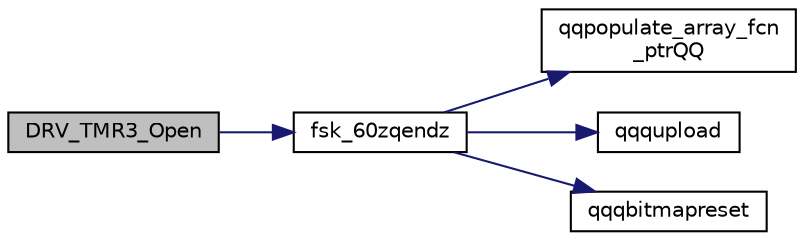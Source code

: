 digraph "DRV_TMR3_Open"
{
  edge [fontname="Helvetica",fontsize="10",labelfontname="Helvetica",labelfontsize="10"];
  node [fontname="Helvetica",fontsize="10",shape=record];
  rankdir="LR";
  Node384 [label="DRV_TMR3_Open",height=0.2,width=0.4,color="black", fillcolor="grey75", style="filled", fontcolor="black"];
  Node384 -> Node385 [color="midnightblue",fontsize="10",style="solid",fontname="Helvetica"];
  Node385 [label="fsk_60zqendz",height=0.2,width=0.4,color="black", fillcolor="white", style="filled",URL="$inszt__fsk_8c.html#a73251ccdc6214ed6ecbd699bd11a67f3"];
  Node385 -> Node386 [color="midnightblue",fontsize="10",style="solid",fontname="Helvetica"];
  Node386 [label="qqpopulate_array_fcn\l_ptrQQ",height=0.2,width=0.4,color="black", fillcolor="white", style="filled",URL="$inszt__fsk_8c.html#a4ad6fa1bb94fc1c3ac2dc30925106081"];
  Node385 -> Node387 [color="midnightblue",fontsize="10",style="solid",fontname="Helvetica"];
  Node387 [label="qqqupload",height=0.2,width=0.4,color="black", fillcolor="white", style="filled",URL="$inszt__fsk_8c.html#a109761d7f84a96b5606e507bace276b5"];
  Node385 -> Node388 [color="midnightblue",fontsize="10",style="solid",fontname="Helvetica"];
  Node388 [label="qqqbitmapreset",height=0.2,width=0.4,color="black", fillcolor="white", style="filled",URL="$inszt__fsk_8c.html#a5688fceaed93ba591e78ee15ccb0187f"];
}
